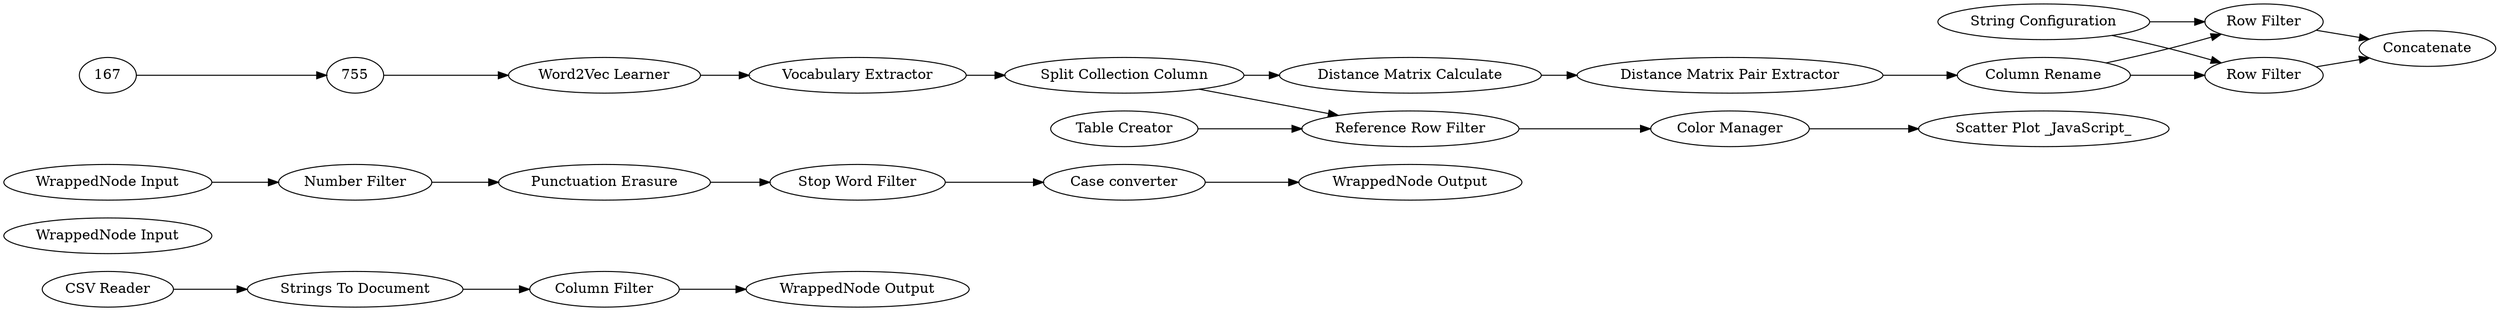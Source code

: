 digraph {
	128 [label="Column Filter"]
	164 [label="WrappedNode Input"]
	165 [label="WrappedNode Output"]
	166 [label="Strings To Document"]
	771 [label="CSV Reader"]
	112 [label="Case converter"]
	115 [label="Punctuation Erasure"]
	116 [label="Number Filter"]
	117 [label="WrappedNode Input"]
	118 [label="WrappedNode Output"]
	119 [label="Stop Word Filter"]
	773 [label="Word2Vec Learner"]
	778 [label="Vocabulary Extractor"]
	782 [label="Split Collection Column"]
	783 [label="Distance Matrix Calculate"]
	784 [label="Distance Matrix Pair Extractor"]
	797 [label="Scatter Plot _JavaScript_"]
	798 [label="Table Creator"]
	800 [label="Reference Row Filter"]
	801 [label="Color Manager"]
	805 [label="Column Rename"]
	808 [label="Row Filter"]
	810 [label="Row Filter"]
	811 [label=Concatenate]
	812 [label="String Configuration"]
	128 -> 165
	166 -> 128
	771 -> 166
	112 -> 118
	115 -> 119
	116 -> 115
	117 -> 116
	119 -> 112
	167 -> 755
	755 -> 773
	773 -> 778
	778 -> 782
	782 -> 783
	782 -> 800
	783 -> 784
	784 -> 805
	798 -> 800
	800 -> 801
	801 -> 797
	805 -> 808
	805 -> 810
	808 -> 811
	810 -> 811
	812 -> 808
	812 -> 810
	rankdir=LR
}
